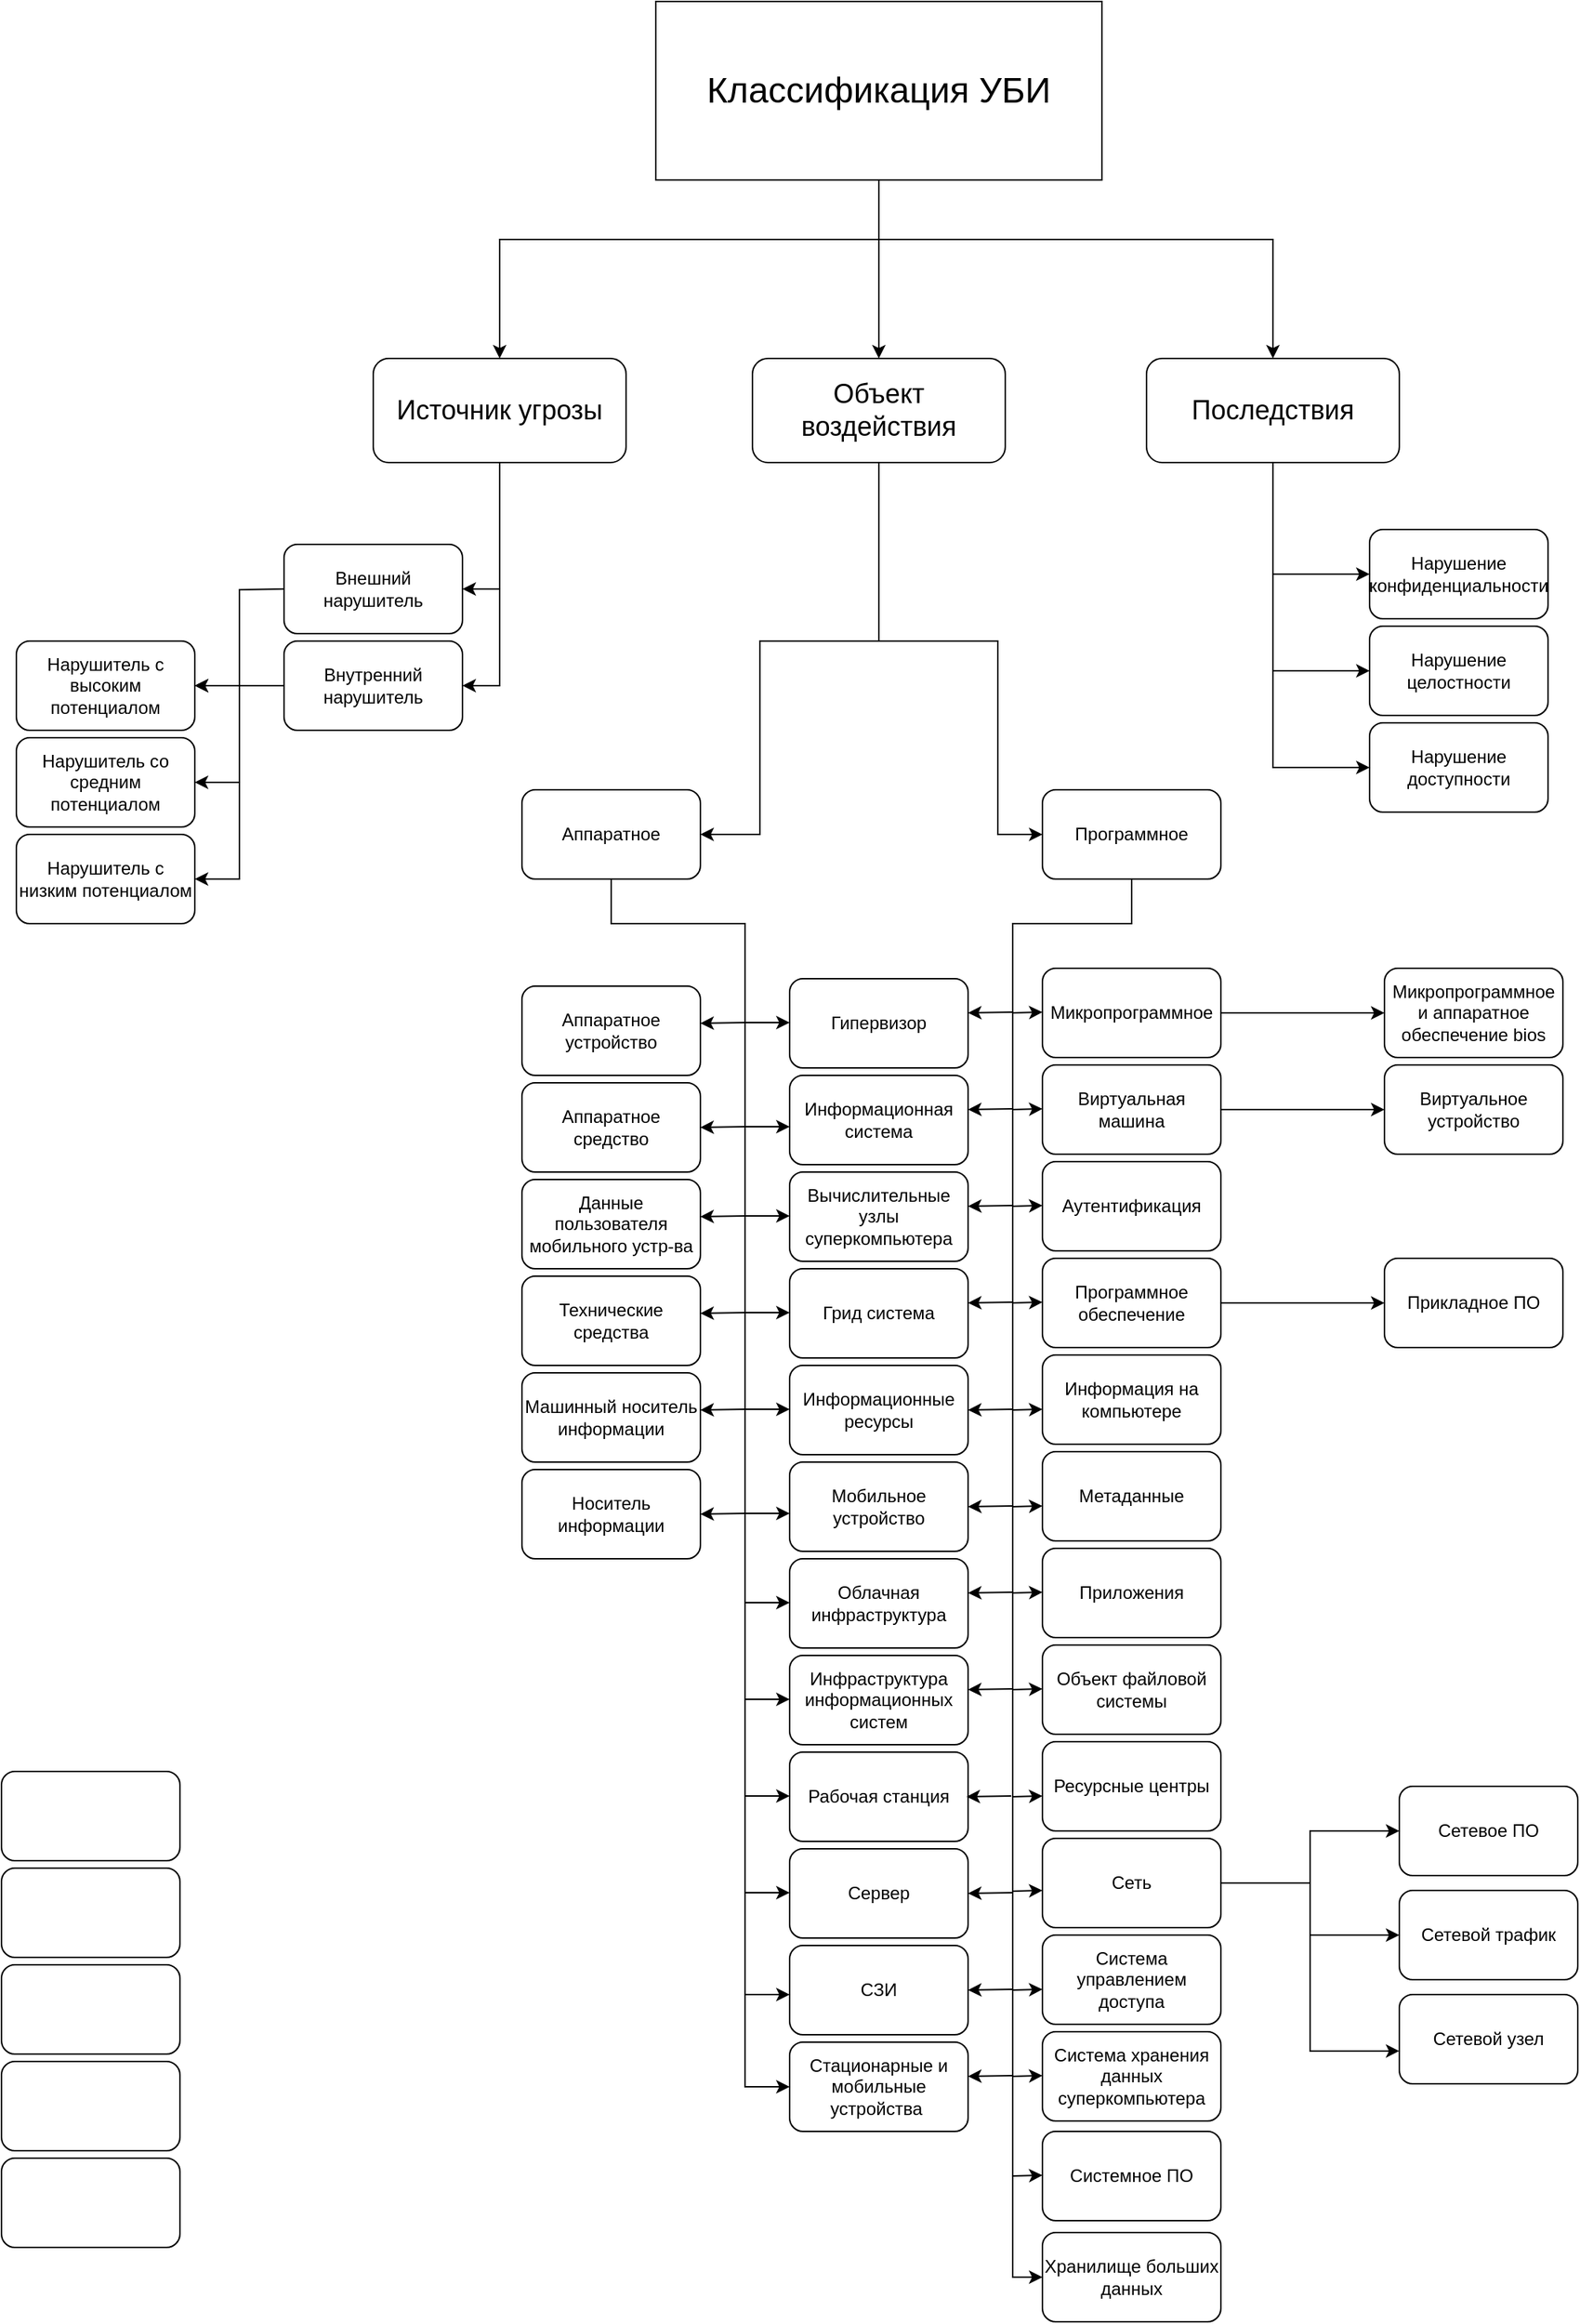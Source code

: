 <mxfile version="21.8.2" type="github">
  <diagram name="Страница — 1" id="jvkb7Z_AVvAjdhoQqOSj">
    <mxGraphModel dx="2693" dy="873" grid="1" gridSize="10" guides="1" tooltips="1" connect="1" arrows="1" fold="1" page="1" pageScale="1" pageWidth="827" pageHeight="1169" math="0" shadow="0">
      <root>
        <mxCell id="0" />
        <mxCell id="1" parent="0" />
        <mxCell id="f-tuK9ODlxQQK8mU3Vla-127" style="edgeStyle=orthogonalEdgeStyle;rounded=0;orthogonalLoop=1;jettySize=auto;html=1;entryX=0.5;entryY=0;entryDx=0;entryDy=0;" edge="1" parent="1" source="zIQ9c6ViwpbR3DGy_JfX-1" target="zIQ9c6ViwpbR3DGy_JfX-2">
          <mxGeometry relative="1" as="geometry">
            <Array as="points">
              <mxPoint x="290" y="290" />
              <mxPoint x="35" y="290" />
            </Array>
          </mxGeometry>
        </mxCell>
        <mxCell id="f-tuK9ODlxQQK8mU3Vla-128" style="edgeStyle=orthogonalEdgeStyle;rounded=0;orthogonalLoop=1;jettySize=auto;html=1;entryX=0.5;entryY=0;entryDx=0;entryDy=0;" edge="1" parent="1" source="zIQ9c6ViwpbR3DGy_JfX-1" target="zIQ9c6ViwpbR3DGy_JfX-3">
          <mxGeometry relative="1" as="geometry" />
        </mxCell>
        <mxCell id="f-tuK9ODlxQQK8mU3Vla-129" style="edgeStyle=orthogonalEdgeStyle;rounded=0;orthogonalLoop=1;jettySize=auto;html=1;entryX=0.5;entryY=0;entryDx=0;entryDy=0;" edge="1" parent="1" source="zIQ9c6ViwpbR3DGy_JfX-1" target="zIQ9c6ViwpbR3DGy_JfX-5">
          <mxGeometry relative="1" as="geometry">
            <Array as="points">
              <mxPoint x="290" y="290" />
              <mxPoint x="555" y="290" />
            </Array>
          </mxGeometry>
        </mxCell>
        <mxCell id="zIQ9c6ViwpbR3DGy_JfX-1" value="&lt;font style=&quot;font-size: 24px;&quot;&gt;Классификация УБИ&lt;/font&gt;" style="rounded=0;whiteSpace=wrap;html=1;" parent="1" vertex="1">
          <mxGeometry x="140" y="130" width="300" height="120" as="geometry" />
        </mxCell>
        <mxCell id="f-tuK9ODlxQQK8mU3Vla-13" style="edgeStyle=orthogonalEdgeStyle;rounded=0;orthogonalLoop=1;jettySize=auto;html=1;exitX=0.5;exitY=1;exitDx=0;exitDy=0;entryX=1;entryY=0.5;entryDx=0;entryDy=0;" edge="1" parent="1" source="zIQ9c6ViwpbR3DGy_JfX-2" target="f-tuK9ODlxQQK8mU3Vla-10">
          <mxGeometry relative="1" as="geometry" />
        </mxCell>
        <mxCell id="f-tuK9ODlxQQK8mU3Vla-14" style="edgeStyle=orthogonalEdgeStyle;rounded=0;orthogonalLoop=1;jettySize=auto;html=1;exitX=0.5;exitY=1;exitDx=0;exitDy=0;entryX=1;entryY=0.5;entryDx=0;entryDy=0;" edge="1" parent="1" source="zIQ9c6ViwpbR3DGy_JfX-2" target="f-tuK9ODlxQQK8mU3Vla-11">
          <mxGeometry relative="1" as="geometry" />
        </mxCell>
        <mxCell id="zIQ9c6ViwpbR3DGy_JfX-2" value="&lt;font style=&quot;font-size: 18px;&quot;&gt;Источник угрозы&lt;/font&gt;" style="rounded=1;whiteSpace=wrap;html=1;" parent="1" vertex="1">
          <mxGeometry x="-50" y="370" width="170" height="70" as="geometry" />
        </mxCell>
        <mxCell id="f-tuK9ODlxQQK8mU3Vla-66" style="edgeStyle=orthogonalEdgeStyle;rounded=0;orthogonalLoop=1;jettySize=auto;html=1;entryX=1;entryY=0.5;entryDx=0;entryDy=0;exitX=0.5;exitY=1;exitDx=0;exitDy=0;" edge="1" parent="1" source="zIQ9c6ViwpbR3DGy_JfX-3" target="f-tuK9ODlxQQK8mU3Vla-12">
          <mxGeometry relative="1" as="geometry">
            <mxPoint x="200" y="1290" as="targetPoint" />
            <Array as="points">
              <mxPoint x="290" y="560" />
              <mxPoint x="210" y="560" />
              <mxPoint x="210" y="690" />
            </Array>
          </mxGeometry>
        </mxCell>
        <mxCell id="f-tuK9ODlxQQK8mU3Vla-68" style="edgeStyle=orthogonalEdgeStyle;rounded=0;orthogonalLoop=1;jettySize=auto;html=1;exitX=0.5;exitY=1;exitDx=0;exitDy=0;entryX=0;entryY=0.5;entryDx=0;entryDy=0;" edge="1" parent="1" source="zIQ9c6ViwpbR3DGy_JfX-3" target="f-tuK9ODlxQQK8mU3Vla-19">
          <mxGeometry relative="1" as="geometry">
            <mxPoint x="390" y="1640" as="targetPoint" />
            <Array as="points">
              <mxPoint x="290" y="560" />
              <mxPoint x="370" y="560" />
              <mxPoint x="370" y="690" />
            </Array>
          </mxGeometry>
        </mxCell>
        <mxCell id="zIQ9c6ViwpbR3DGy_JfX-3" value="&lt;font style=&quot;font-size: 18px;&quot;&gt;Объект воздействия&lt;/font&gt;" style="rounded=1;whiteSpace=wrap;html=1;" parent="1" vertex="1">
          <mxGeometry x="205" y="370" width="170" height="70" as="geometry" />
        </mxCell>
        <mxCell id="f-tuK9ODlxQQK8mU3Vla-5" style="edgeStyle=orthogonalEdgeStyle;rounded=0;orthogonalLoop=1;jettySize=auto;html=1;exitX=0.5;exitY=1;exitDx=0;exitDy=0;entryX=0;entryY=0.5;entryDx=0;entryDy=0;" edge="1" parent="1" source="zIQ9c6ViwpbR3DGy_JfX-5" target="f-tuK9ODlxQQK8mU3Vla-3">
          <mxGeometry relative="1" as="geometry" />
        </mxCell>
        <mxCell id="f-tuK9ODlxQQK8mU3Vla-6" style="edgeStyle=orthogonalEdgeStyle;rounded=0;orthogonalLoop=1;jettySize=auto;html=1;exitX=0.5;exitY=1;exitDx=0;exitDy=0;entryX=0;entryY=0.5;entryDx=0;entryDy=0;" edge="1" parent="1" source="zIQ9c6ViwpbR3DGy_JfX-5" target="f-tuK9ODlxQQK8mU3Vla-4">
          <mxGeometry relative="1" as="geometry" />
        </mxCell>
        <mxCell id="zIQ9c6ViwpbR3DGy_JfX-5" value="&lt;font style=&quot;font-size: 18px;&quot;&gt;Последствия&lt;/font&gt;" style="rounded=1;whiteSpace=wrap;html=1;" parent="1" vertex="1">
          <mxGeometry x="470" y="370" width="170" height="70" as="geometry" />
        </mxCell>
        <mxCell id="zIQ9c6ViwpbR3DGy_JfX-14" value="" style="endArrow=classic;html=1;rounded=0;exitX=0.5;exitY=1;exitDx=0;exitDy=0;entryX=0;entryY=0.5;entryDx=0;entryDy=0;" parent="1" source="zIQ9c6ViwpbR3DGy_JfX-5" target="f-tuK9ODlxQQK8mU3Vla-1" edge="1">
          <mxGeometry width="50" height="50" relative="1" as="geometry">
            <mxPoint x="380" y="505" as="sourcePoint" />
            <mxPoint x="430" y="455" as="targetPoint" />
            <Array as="points">
              <mxPoint x="555" y="515" />
            </Array>
          </mxGeometry>
        </mxCell>
        <mxCell id="f-tuK9ODlxQQK8mU3Vla-1" value="Нарушение конфиденциальности" style="rounded=1;whiteSpace=wrap;html=1;" vertex="1" parent="1">
          <mxGeometry x="620" y="485" width="120" height="60" as="geometry" />
        </mxCell>
        <mxCell id="f-tuK9ODlxQQK8mU3Vla-3" value="Нарушение целостности" style="rounded=1;whiteSpace=wrap;html=1;" vertex="1" parent="1">
          <mxGeometry x="620" y="550" width="120" height="60" as="geometry" />
        </mxCell>
        <mxCell id="f-tuK9ODlxQQK8mU3Vla-4" value="Нарушение доступности" style="rounded=1;whiteSpace=wrap;html=1;" vertex="1" parent="1">
          <mxGeometry x="620" y="615" width="120" height="60" as="geometry" />
        </mxCell>
        <mxCell id="f-tuK9ODlxQQK8mU3Vla-7" value="Нарушитель с высоким потенциалом" style="rounded=1;whiteSpace=wrap;html=1;" vertex="1" parent="1">
          <mxGeometry x="-290" y="560" width="120" height="60" as="geometry" />
        </mxCell>
        <mxCell id="f-tuK9ODlxQQK8mU3Vla-8" value="Нарушитель со средним потенциалом" style="rounded=1;whiteSpace=wrap;html=1;" vertex="1" parent="1">
          <mxGeometry x="-290" y="625" width="120" height="60" as="geometry" />
        </mxCell>
        <mxCell id="f-tuK9ODlxQQK8mU3Vla-9" value="Нарушитель с низким потенциалом" style="rounded=1;whiteSpace=wrap;html=1;" vertex="1" parent="1">
          <mxGeometry x="-290" y="690" width="120" height="60" as="geometry" />
        </mxCell>
        <mxCell id="f-tuK9ODlxQQK8mU3Vla-18" style="edgeStyle=orthogonalEdgeStyle;rounded=0;orthogonalLoop=1;jettySize=auto;html=1;exitX=0;exitY=0.5;exitDx=0;exitDy=0;entryX=1;entryY=0.5;entryDx=0;entryDy=0;" edge="1" parent="1" target="f-tuK9ODlxQQK8mU3Vla-7">
          <mxGeometry relative="1" as="geometry">
            <mxPoint x="-110" y="525" as="sourcePoint" />
          </mxGeometry>
        </mxCell>
        <mxCell id="f-tuK9ODlxQQK8mU3Vla-10" value="Внешний нарушитель" style="rounded=1;whiteSpace=wrap;html=1;" vertex="1" parent="1">
          <mxGeometry x="-110" y="495" width="120" height="60" as="geometry" />
        </mxCell>
        <mxCell id="f-tuK9ODlxQQK8mU3Vla-15" style="edgeStyle=orthogonalEdgeStyle;rounded=0;orthogonalLoop=1;jettySize=auto;html=1;exitX=0;exitY=0.5;exitDx=0;exitDy=0;entryX=1;entryY=0.5;entryDx=0;entryDy=0;" edge="1" parent="1" source="f-tuK9ODlxQQK8mU3Vla-11" target="f-tuK9ODlxQQK8mU3Vla-9">
          <mxGeometry relative="1" as="geometry" />
        </mxCell>
        <mxCell id="f-tuK9ODlxQQK8mU3Vla-16" style="edgeStyle=orthogonalEdgeStyle;rounded=0;orthogonalLoop=1;jettySize=auto;html=1;exitX=0;exitY=0.5;exitDx=0;exitDy=0;entryX=1;entryY=0.5;entryDx=0;entryDy=0;" edge="1" parent="1" source="f-tuK9ODlxQQK8mU3Vla-11" target="f-tuK9ODlxQQK8mU3Vla-8">
          <mxGeometry relative="1" as="geometry" />
        </mxCell>
        <mxCell id="f-tuK9ODlxQQK8mU3Vla-17" style="edgeStyle=orthogonalEdgeStyle;rounded=0;orthogonalLoop=1;jettySize=auto;html=1;exitX=0;exitY=0.5;exitDx=0;exitDy=0;entryX=1;entryY=0.5;entryDx=0;entryDy=0;" edge="1" parent="1" source="f-tuK9ODlxQQK8mU3Vla-11" target="f-tuK9ODlxQQK8mU3Vla-7">
          <mxGeometry relative="1" as="geometry" />
        </mxCell>
        <mxCell id="f-tuK9ODlxQQK8mU3Vla-11" value="Внутренний нарушитель" style="rounded=1;whiteSpace=wrap;html=1;" vertex="1" parent="1">
          <mxGeometry x="-110" y="560" width="120" height="60" as="geometry" />
        </mxCell>
        <mxCell id="f-tuK9ODlxQQK8mU3Vla-69" style="edgeStyle=orthogonalEdgeStyle;rounded=0;orthogonalLoop=1;jettySize=auto;html=1;entryX=0;entryY=0.5;entryDx=0;entryDy=0;exitX=0.5;exitY=1;exitDx=0;exitDy=0;" edge="1" parent="1" source="f-tuK9ODlxQQK8mU3Vla-12" target="f-tuK9ODlxQQK8mU3Vla-53">
          <mxGeometry relative="1" as="geometry">
            <mxPoint x="130" y="726" as="sourcePoint" />
            <mxPoint x="190" y="1568" as="targetPoint" />
            <Array as="points">
              <mxPoint x="110" y="750" />
              <mxPoint x="200" y="750" />
              <mxPoint x="200" y="1532" />
            </Array>
          </mxGeometry>
        </mxCell>
        <mxCell id="f-tuK9ODlxQQK8mU3Vla-12" value="Аппаратное" style="rounded=1;whiteSpace=wrap;html=1;" vertex="1" parent="1">
          <mxGeometry x="50" y="660" width="120" height="60" as="geometry" />
        </mxCell>
        <mxCell id="f-tuK9ODlxQQK8mU3Vla-70" style="edgeStyle=orthogonalEdgeStyle;rounded=0;orthogonalLoop=1;jettySize=auto;html=1;entryX=0;entryY=0.5;entryDx=0;entryDy=0;" edge="1" parent="1" source="f-tuK9ODlxQQK8mU3Vla-19" target="f-tuK9ODlxQQK8mU3Vla-51">
          <mxGeometry relative="1" as="geometry">
            <Array as="points">
              <mxPoint x="460" y="750" />
              <mxPoint x="380" y="750" />
              <mxPoint x="380" y="1660" />
            </Array>
          </mxGeometry>
        </mxCell>
        <mxCell id="f-tuK9ODlxQQK8mU3Vla-19" value="Программное" style="rounded=1;whiteSpace=wrap;html=1;" vertex="1" parent="1">
          <mxGeometry x="400" y="660" width="120" height="60" as="geometry" />
        </mxCell>
        <mxCell id="f-tuK9ODlxQQK8mU3Vla-121" style="edgeStyle=orthogonalEdgeStyle;rounded=0;orthogonalLoop=1;jettySize=auto;html=1;entryX=0;entryY=0.5;entryDx=0;entryDy=0;" edge="1" parent="1" source="f-tuK9ODlxQQK8mU3Vla-20" target="f-tuK9ODlxQQK8mU3Vla-45">
          <mxGeometry relative="1" as="geometry" />
        </mxCell>
        <mxCell id="f-tuK9ODlxQQK8mU3Vla-20" value="Микропрограммное" style="rounded=1;whiteSpace=wrap;html=1;" vertex="1" parent="1">
          <mxGeometry x="400" y="780" width="120" height="60" as="geometry" />
        </mxCell>
        <mxCell id="f-tuK9ODlxQQK8mU3Vla-21" value="Аппаратное устройство" style="rounded=1;whiteSpace=wrap;html=1;" vertex="1" parent="1">
          <mxGeometry x="50" y="792" width="120" height="60" as="geometry" />
        </mxCell>
        <mxCell id="f-tuK9ODlxQQK8mU3Vla-22" value="Аппаратное средство" style="rounded=1;whiteSpace=wrap;html=1;" vertex="1" parent="1">
          <mxGeometry x="50" y="857" width="120" height="60" as="geometry" />
        </mxCell>
        <mxCell id="f-tuK9ODlxQQK8mU3Vla-23" value="Данные пользователя мобильного устр-ва" style="rounded=1;whiteSpace=wrap;html=1;" vertex="1" parent="1">
          <mxGeometry x="50" y="922" width="120" height="60" as="geometry" />
        </mxCell>
        <mxCell id="f-tuK9ODlxQQK8mU3Vla-24" value="Технические средства" style="rounded=1;whiteSpace=wrap;html=1;" vertex="1" parent="1">
          <mxGeometry x="50" y="987" width="120" height="60" as="geometry" />
        </mxCell>
        <mxCell id="f-tuK9ODlxQQK8mU3Vla-25" value="Машинный носитель информации" style="rounded=1;whiteSpace=wrap;html=1;" vertex="1" parent="1">
          <mxGeometry x="50" y="1052" width="120" height="60" as="geometry" />
        </mxCell>
        <mxCell id="f-tuK9ODlxQQK8mU3Vla-26" value="Носитель информации" style="rounded=1;whiteSpace=wrap;html=1;" vertex="1" parent="1">
          <mxGeometry x="50" y="1117" width="120" height="60" as="geometry" />
        </mxCell>
        <mxCell id="f-tuK9ODlxQQK8mU3Vla-27" value="" style="rounded=1;whiteSpace=wrap;html=1;" vertex="1" parent="1">
          <mxGeometry x="-300" y="1320" width="120" height="60" as="geometry" />
        </mxCell>
        <mxCell id="f-tuK9ODlxQQK8mU3Vla-28" value="" style="rounded=1;whiteSpace=wrap;html=1;" vertex="1" parent="1">
          <mxGeometry x="-300" y="1385" width="120" height="60" as="geometry" />
        </mxCell>
        <mxCell id="f-tuK9ODlxQQK8mU3Vla-122" style="edgeStyle=orthogonalEdgeStyle;rounded=0;orthogonalLoop=1;jettySize=auto;html=1;entryX=0;entryY=0.5;entryDx=0;entryDy=0;" edge="1" parent="1" source="f-tuK9ODlxQQK8mU3Vla-29" target="f-tuK9ODlxQQK8mU3Vla-37">
          <mxGeometry relative="1" as="geometry" />
        </mxCell>
        <mxCell id="f-tuK9ODlxQQK8mU3Vla-29" value="Виртуальная машина" style="rounded=1;whiteSpace=wrap;html=1;" vertex="1" parent="1">
          <mxGeometry x="400" y="845" width="120" height="60" as="geometry" />
        </mxCell>
        <mxCell id="f-tuK9ODlxQQK8mU3Vla-30" value="Аутентификация" style="rounded=1;whiteSpace=wrap;html=1;" vertex="1" parent="1">
          <mxGeometry x="400" y="910" width="120" height="60" as="geometry" />
        </mxCell>
        <mxCell id="f-tuK9ODlxQQK8mU3Vla-123" style="edgeStyle=orthogonalEdgeStyle;rounded=0;orthogonalLoop=1;jettySize=auto;html=1;entryX=0;entryY=0.5;entryDx=0;entryDy=0;" edge="1" parent="1" source="f-tuK9ODlxQQK8mU3Vla-31" target="f-tuK9ODlxQQK8mU3Vla-61">
          <mxGeometry relative="1" as="geometry" />
        </mxCell>
        <mxCell id="f-tuK9ODlxQQK8mU3Vla-31" value="Программное обеспечение" style="rounded=1;whiteSpace=wrap;html=1;" vertex="1" parent="1">
          <mxGeometry x="400" y="975" width="120" height="60" as="geometry" />
        </mxCell>
        <mxCell id="f-tuK9ODlxQQK8mU3Vla-32" value="Информация на компьютере" style="rounded=1;whiteSpace=wrap;html=1;" vertex="1" parent="1">
          <mxGeometry x="400" y="1040" width="120" height="60" as="geometry" />
        </mxCell>
        <mxCell id="f-tuK9ODlxQQK8mU3Vla-33" value="Метаданные" style="rounded=1;whiteSpace=wrap;html=1;" vertex="1" parent="1">
          <mxGeometry x="400" y="1105" width="120" height="60" as="geometry" />
        </mxCell>
        <mxCell id="f-tuK9ODlxQQK8mU3Vla-34" value="Приложения" style="rounded=1;whiteSpace=wrap;html=1;" vertex="1" parent="1">
          <mxGeometry x="400" y="1170" width="120" height="60" as="geometry" />
        </mxCell>
        <mxCell id="f-tuK9ODlxQQK8mU3Vla-35" value="Объект файловой системы" style="rounded=1;whiteSpace=wrap;html=1;" vertex="1" parent="1">
          <mxGeometry x="400" y="1235" width="120" height="60" as="geometry" />
        </mxCell>
        <mxCell id="f-tuK9ODlxQQK8mU3Vla-36" value="Гипервизор" style="rounded=1;whiteSpace=wrap;html=1;" vertex="1" parent="1">
          <mxGeometry x="230" y="787" width="120" height="60" as="geometry" />
        </mxCell>
        <mxCell id="f-tuK9ODlxQQK8mU3Vla-37" value="Виртуальное устройство" style="rounded=1;whiteSpace=wrap;html=1;" vertex="1" parent="1">
          <mxGeometry x="630" y="845" width="120" height="60" as="geometry" />
        </mxCell>
        <mxCell id="f-tuK9ODlxQQK8mU3Vla-38" value="Информационная система" style="rounded=1;whiteSpace=wrap;html=1;" vertex="1" parent="1">
          <mxGeometry x="230" y="852" width="120" height="60" as="geometry" />
        </mxCell>
        <mxCell id="f-tuK9ODlxQQK8mU3Vla-39" value="Вычислительные узлы суперкомпьютера" style="rounded=1;whiteSpace=wrap;html=1;" vertex="1" parent="1">
          <mxGeometry x="230" y="917" width="120" height="60" as="geometry" />
        </mxCell>
        <mxCell id="f-tuK9ODlxQQK8mU3Vla-40" value="Грид система" style="rounded=1;whiteSpace=wrap;html=1;" vertex="1" parent="1">
          <mxGeometry x="230" y="982" width="120" height="60" as="geometry" />
        </mxCell>
        <mxCell id="f-tuK9ODlxQQK8mU3Vla-41" value="Информационные ресурсы" style="rounded=1;whiteSpace=wrap;html=1;" vertex="1" parent="1">
          <mxGeometry x="230" y="1047" width="120" height="60" as="geometry" />
        </mxCell>
        <mxCell id="f-tuK9ODlxQQK8mU3Vla-42" value="Мобильное устройство" style="rounded=1;whiteSpace=wrap;html=1;" vertex="1" parent="1">
          <mxGeometry x="230" y="1112" width="120" height="60" as="geometry" />
        </mxCell>
        <mxCell id="f-tuK9ODlxQQK8mU3Vla-43" value="Облачная инфраструктура" style="rounded=1;whiteSpace=wrap;html=1;" vertex="1" parent="1">
          <mxGeometry x="230" y="1177" width="120" height="60" as="geometry" />
        </mxCell>
        <mxCell id="f-tuK9ODlxQQK8mU3Vla-44" value="Инфраструктура информационных систем" style="rounded=1;whiteSpace=wrap;html=1;" vertex="1" parent="1">
          <mxGeometry x="230" y="1242" width="120" height="60" as="geometry" />
        </mxCell>
        <mxCell id="f-tuK9ODlxQQK8mU3Vla-45" value="Микропрограммное и аппаратное обеспечение bios" style="rounded=1;whiteSpace=wrap;html=1;" vertex="1" parent="1">
          <mxGeometry x="630" y="780" width="120" height="60" as="geometry" />
        </mxCell>
        <mxCell id="f-tuK9ODlxQQK8mU3Vla-46" value="Рабочая станция" style="rounded=1;whiteSpace=wrap;html=1;" vertex="1" parent="1">
          <mxGeometry x="230" y="1307" width="120" height="60" as="geometry" />
        </mxCell>
        <mxCell id="f-tuK9ODlxQQK8mU3Vla-47" value="Сервер" style="rounded=1;whiteSpace=wrap;html=1;" vertex="1" parent="1">
          <mxGeometry x="230" y="1372" width="120" height="60" as="geometry" />
        </mxCell>
        <mxCell id="f-tuK9ODlxQQK8mU3Vla-48" value="" style="rounded=1;whiteSpace=wrap;html=1;" vertex="1" parent="1">
          <mxGeometry x="-300" y="1450" width="120" height="60" as="geometry" />
        </mxCell>
        <mxCell id="f-tuK9ODlxQQK8mU3Vla-49" value="" style="rounded=1;whiteSpace=wrap;html=1;" vertex="1" parent="1">
          <mxGeometry x="-300" y="1515" width="120" height="60" as="geometry" />
        </mxCell>
        <mxCell id="f-tuK9ODlxQQK8mU3Vla-50" value="" style="rounded=1;whiteSpace=wrap;html=1;" vertex="1" parent="1">
          <mxGeometry x="-300" y="1580" width="120" height="60" as="geometry" />
        </mxCell>
        <mxCell id="f-tuK9ODlxQQK8mU3Vla-51" value="Хранилище больших данных" style="rounded=1;whiteSpace=wrap;html=1;" vertex="1" parent="1">
          <mxGeometry x="400" y="1630" width="120" height="60" as="geometry" />
        </mxCell>
        <mxCell id="f-tuK9ODlxQQK8mU3Vla-52" value="СЗИ" style="rounded=1;whiteSpace=wrap;html=1;" vertex="1" parent="1">
          <mxGeometry x="230" y="1437" width="120" height="60" as="geometry" />
        </mxCell>
        <mxCell id="f-tuK9ODlxQQK8mU3Vla-53" value="Стационарные и мобильные устройства&amp;nbsp;" style="rounded=1;whiteSpace=wrap;html=1;" vertex="1" parent="1">
          <mxGeometry x="230" y="1502" width="120" height="60" as="geometry" />
        </mxCell>
        <mxCell id="f-tuK9ODlxQQK8mU3Vla-56" value="Ресурсные центры" style="rounded=1;whiteSpace=wrap;html=1;" vertex="1" parent="1">
          <mxGeometry x="400" y="1300" width="120" height="60" as="geometry" />
        </mxCell>
        <mxCell id="f-tuK9ODlxQQK8mU3Vla-124" style="edgeStyle=orthogonalEdgeStyle;rounded=0;orthogonalLoop=1;jettySize=auto;html=1;entryX=0;entryY=0.5;entryDx=0;entryDy=0;" edge="1" parent="1" source="f-tuK9ODlxQQK8mU3Vla-57" target="f-tuK9ODlxQQK8mU3Vla-62">
          <mxGeometry relative="1" as="geometry" />
        </mxCell>
        <mxCell id="f-tuK9ODlxQQK8mU3Vla-125" style="edgeStyle=orthogonalEdgeStyle;rounded=0;orthogonalLoop=1;jettySize=auto;html=1;entryX=0;entryY=0.5;entryDx=0;entryDy=0;" edge="1" parent="1" source="f-tuK9ODlxQQK8mU3Vla-57" target="f-tuK9ODlxQQK8mU3Vla-63">
          <mxGeometry relative="1" as="geometry" />
        </mxCell>
        <mxCell id="f-tuK9ODlxQQK8mU3Vla-57" value="Сеть" style="rounded=1;whiteSpace=wrap;html=1;" vertex="1" parent="1">
          <mxGeometry x="400" y="1365" width="120" height="60" as="geometry" />
        </mxCell>
        <mxCell id="f-tuK9ODlxQQK8mU3Vla-58" value="Система управлением доступа" style="rounded=1;whiteSpace=wrap;html=1;" vertex="1" parent="1">
          <mxGeometry x="400" y="1430" width="120" height="60" as="geometry" />
        </mxCell>
        <mxCell id="f-tuK9ODlxQQK8mU3Vla-59" value="Система хранения данных суперкомпьютера" style="rounded=1;whiteSpace=wrap;html=1;" vertex="1" parent="1">
          <mxGeometry x="400" y="1495" width="120" height="60" as="geometry" />
        </mxCell>
        <mxCell id="f-tuK9ODlxQQK8mU3Vla-60" value="Системное ПО" style="rounded=1;whiteSpace=wrap;html=1;" vertex="1" parent="1">
          <mxGeometry x="400" y="1562" width="120" height="60" as="geometry" />
        </mxCell>
        <mxCell id="f-tuK9ODlxQQK8mU3Vla-61" value="Прикладное ПО" style="rounded=1;whiteSpace=wrap;html=1;" vertex="1" parent="1">
          <mxGeometry x="630" y="975" width="120" height="60" as="geometry" />
        </mxCell>
        <mxCell id="f-tuK9ODlxQQK8mU3Vla-62" value="Сетевое ПО" style="rounded=1;whiteSpace=wrap;html=1;" vertex="1" parent="1">
          <mxGeometry x="640" y="1330" width="120" height="60" as="geometry" />
        </mxCell>
        <mxCell id="f-tuK9ODlxQQK8mU3Vla-63" value="Сетевой трафик" style="rounded=1;whiteSpace=wrap;html=1;" vertex="1" parent="1">
          <mxGeometry x="640" y="1400" width="120" height="60" as="geometry" />
        </mxCell>
        <mxCell id="f-tuK9ODlxQQK8mU3Vla-64" value="Сетевой узел" style="rounded=1;whiteSpace=wrap;html=1;" vertex="1" parent="1">
          <mxGeometry x="640" y="1470" width="120" height="60" as="geometry" />
        </mxCell>
        <mxCell id="f-tuK9ODlxQQK8mU3Vla-71" value="" style="endArrow=classic;html=1;rounded=0;" edge="1" parent="1">
          <mxGeometry width="50" height="50" relative="1" as="geometry">
            <mxPoint x="200" y="1401.5" as="sourcePoint" />
            <mxPoint x="230" y="1401.5" as="targetPoint" />
          </mxGeometry>
        </mxCell>
        <mxCell id="f-tuK9ODlxQQK8mU3Vla-74" value="" style="endArrow=classic;html=1;rounded=0;" edge="1" parent="1">
          <mxGeometry width="50" height="50" relative="1" as="geometry">
            <mxPoint x="200" y="1470" as="sourcePoint" />
            <mxPoint x="230" y="1470" as="targetPoint" />
          </mxGeometry>
        </mxCell>
        <mxCell id="f-tuK9ODlxQQK8mU3Vla-75" value="" style="endArrow=classic;html=1;rounded=0;" edge="1" parent="1">
          <mxGeometry width="50" height="50" relative="1" as="geometry">
            <mxPoint x="200" y="1336.5" as="sourcePoint" />
            <mxPoint x="230" y="1336.5" as="targetPoint" />
          </mxGeometry>
        </mxCell>
        <mxCell id="f-tuK9ODlxQQK8mU3Vla-76" value="" style="endArrow=classic;html=1;rounded=0;" edge="1" parent="1">
          <mxGeometry width="50" height="50" relative="1" as="geometry">
            <mxPoint x="200" y="1271.5" as="sourcePoint" />
            <mxPoint x="230" y="1271.5" as="targetPoint" />
          </mxGeometry>
        </mxCell>
        <mxCell id="f-tuK9ODlxQQK8mU3Vla-77" value="" style="endArrow=classic;html=1;rounded=0;" edge="1" parent="1">
          <mxGeometry width="50" height="50" relative="1" as="geometry">
            <mxPoint x="200" y="1206.5" as="sourcePoint" />
            <mxPoint x="230" y="1206.5" as="targetPoint" />
          </mxGeometry>
        </mxCell>
        <mxCell id="f-tuK9ODlxQQK8mU3Vla-78" value="" style="endArrow=classic;html=1;rounded=0;" edge="1" parent="1">
          <mxGeometry width="50" height="50" relative="1" as="geometry">
            <mxPoint x="200" y="1146.5" as="sourcePoint" />
            <mxPoint x="230" y="1146.5" as="targetPoint" />
          </mxGeometry>
        </mxCell>
        <mxCell id="f-tuK9ODlxQQK8mU3Vla-79" value="" style="endArrow=classic;html=1;rounded=0;" edge="1" parent="1">
          <mxGeometry width="50" height="50" relative="1" as="geometry">
            <mxPoint x="200" y="1076.5" as="sourcePoint" />
            <mxPoint x="230" y="1076.5" as="targetPoint" />
          </mxGeometry>
        </mxCell>
        <mxCell id="f-tuK9ODlxQQK8mU3Vla-80" value="" style="endArrow=classic;html=1;rounded=0;" edge="1" parent="1">
          <mxGeometry width="50" height="50" relative="1" as="geometry">
            <mxPoint x="200" y="1011.5" as="sourcePoint" />
            <mxPoint x="230" y="1011.5" as="targetPoint" />
          </mxGeometry>
        </mxCell>
        <mxCell id="f-tuK9ODlxQQK8mU3Vla-81" value="" style="endArrow=classic;html=1;rounded=0;" edge="1" parent="1">
          <mxGeometry width="50" height="50" relative="1" as="geometry">
            <mxPoint x="200" y="946.5" as="sourcePoint" />
            <mxPoint x="230" y="946.5" as="targetPoint" />
          </mxGeometry>
        </mxCell>
        <mxCell id="f-tuK9ODlxQQK8mU3Vla-82" value="" style="endArrow=classic;html=1;rounded=0;" edge="1" parent="1">
          <mxGeometry width="50" height="50" relative="1" as="geometry">
            <mxPoint x="200" y="886.5" as="sourcePoint" />
            <mxPoint x="230" y="886.5" as="targetPoint" />
          </mxGeometry>
        </mxCell>
        <mxCell id="f-tuK9ODlxQQK8mU3Vla-83" value="" style="endArrow=classic;html=1;rounded=0;" edge="1" parent="1">
          <mxGeometry width="50" height="50" relative="1" as="geometry">
            <mxPoint x="200" y="816.5" as="sourcePoint" />
            <mxPoint x="230" y="816.5" as="targetPoint" />
          </mxGeometry>
        </mxCell>
        <mxCell id="f-tuK9ODlxQQK8mU3Vla-84" value="" style="endArrow=classic;html=1;rounded=0;" edge="1" parent="1">
          <mxGeometry width="50" height="50" relative="1" as="geometry">
            <mxPoint x="380" y="1592" as="sourcePoint" />
            <mxPoint x="400" y="1591.5" as="targetPoint" />
          </mxGeometry>
        </mxCell>
        <mxCell id="f-tuK9ODlxQQK8mU3Vla-85" value="" style="endArrow=classic;html=1;rounded=0;" edge="1" parent="1">
          <mxGeometry width="50" height="50" relative="1" as="geometry">
            <mxPoint x="380" y="1525" as="sourcePoint" />
            <mxPoint x="400" y="1524.5" as="targetPoint" />
          </mxGeometry>
        </mxCell>
        <mxCell id="f-tuK9ODlxQQK8mU3Vla-86" value="" style="endArrow=classic;html=1;rounded=0;" edge="1" parent="1">
          <mxGeometry width="50" height="50" relative="1" as="geometry">
            <mxPoint x="380" y="1467" as="sourcePoint" />
            <mxPoint x="400" y="1466.5" as="targetPoint" />
          </mxGeometry>
        </mxCell>
        <mxCell id="f-tuK9ODlxQQK8mU3Vla-87" value="" style="endArrow=classic;html=1;rounded=0;" edge="1" parent="1">
          <mxGeometry width="50" height="50" relative="1" as="geometry">
            <mxPoint x="380" y="1400.5" as="sourcePoint" />
            <mxPoint x="400" y="1400" as="targetPoint" />
          </mxGeometry>
        </mxCell>
        <mxCell id="f-tuK9ODlxQQK8mU3Vla-88" value="" style="endArrow=classic;html=1;rounded=0;" edge="1" parent="1">
          <mxGeometry width="50" height="50" relative="1" as="geometry">
            <mxPoint x="380" y="1337" as="sourcePoint" />
            <mxPoint x="400" y="1336.5" as="targetPoint" />
          </mxGeometry>
        </mxCell>
        <mxCell id="f-tuK9ODlxQQK8mU3Vla-89" value="" style="endArrow=classic;html=1;rounded=0;" edge="1" parent="1">
          <mxGeometry width="50" height="50" relative="1" as="geometry">
            <mxPoint x="380" y="1265" as="sourcePoint" />
            <mxPoint x="400" y="1264.5" as="targetPoint" />
          </mxGeometry>
        </mxCell>
        <mxCell id="f-tuK9ODlxQQK8mU3Vla-90" value="" style="endArrow=classic;html=1;rounded=0;" edge="1" parent="1">
          <mxGeometry width="50" height="50" relative="1" as="geometry">
            <mxPoint x="380" y="1142" as="sourcePoint" />
            <mxPoint x="400" y="1141.5" as="targetPoint" />
          </mxGeometry>
        </mxCell>
        <mxCell id="f-tuK9ODlxQQK8mU3Vla-91" value="" style="endArrow=classic;html=1;rounded=0;" edge="1" parent="1">
          <mxGeometry width="50" height="50" relative="1" as="geometry">
            <mxPoint x="380" y="1200" as="sourcePoint" />
            <mxPoint x="400" y="1199.5" as="targetPoint" />
          </mxGeometry>
        </mxCell>
        <mxCell id="f-tuK9ODlxQQK8mU3Vla-92" value="" style="endArrow=classic;html=1;rounded=0;" edge="1" parent="1">
          <mxGeometry width="50" height="50" relative="1" as="geometry">
            <mxPoint x="380" y="1077" as="sourcePoint" />
            <mxPoint x="400" y="1076.5" as="targetPoint" />
          </mxGeometry>
        </mxCell>
        <mxCell id="f-tuK9ODlxQQK8mU3Vla-93" value="" style="endArrow=classic;html=1;rounded=0;" edge="1" parent="1">
          <mxGeometry width="50" height="50" relative="1" as="geometry">
            <mxPoint x="380" y="1005" as="sourcePoint" />
            <mxPoint x="400" y="1004.5" as="targetPoint" />
          </mxGeometry>
        </mxCell>
        <mxCell id="f-tuK9ODlxQQK8mU3Vla-94" value="" style="endArrow=classic;html=1;rounded=0;" edge="1" parent="1">
          <mxGeometry width="50" height="50" relative="1" as="geometry">
            <mxPoint x="380" y="940" as="sourcePoint" />
            <mxPoint x="400" y="939.5" as="targetPoint" />
          </mxGeometry>
        </mxCell>
        <mxCell id="f-tuK9ODlxQQK8mU3Vla-95" value="" style="endArrow=classic;html=1;rounded=0;" edge="1" parent="1">
          <mxGeometry width="50" height="50" relative="1" as="geometry">
            <mxPoint x="380" y="875" as="sourcePoint" />
            <mxPoint x="400" y="874.5" as="targetPoint" />
          </mxGeometry>
        </mxCell>
        <mxCell id="f-tuK9ODlxQQK8mU3Vla-96" value="" style="endArrow=classic;html=1;rounded=0;" edge="1" parent="1">
          <mxGeometry width="50" height="50" relative="1" as="geometry">
            <mxPoint x="380" y="810" as="sourcePoint" />
            <mxPoint x="400" y="809.5" as="targetPoint" />
          </mxGeometry>
        </mxCell>
        <mxCell id="f-tuK9ODlxQQK8mU3Vla-100" value="" style="endArrow=classic;html=1;rounded=0;" edge="1" parent="1">
          <mxGeometry width="50" height="50" relative="1" as="geometry">
            <mxPoint x="200" y="1146.5" as="sourcePoint" />
            <mxPoint x="170" y="1147" as="targetPoint" />
          </mxGeometry>
        </mxCell>
        <mxCell id="f-tuK9ODlxQQK8mU3Vla-101" value="" style="endArrow=classic;html=1;rounded=0;" edge="1" parent="1">
          <mxGeometry width="50" height="50" relative="1" as="geometry">
            <mxPoint x="200" y="1076.5" as="sourcePoint" />
            <mxPoint x="170" y="1077" as="targetPoint" />
          </mxGeometry>
        </mxCell>
        <mxCell id="f-tuK9ODlxQQK8mU3Vla-102" value="" style="endArrow=classic;html=1;rounded=0;" edge="1" parent="1">
          <mxGeometry width="50" height="50" relative="1" as="geometry">
            <mxPoint x="200" y="1011.5" as="sourcePoint" />
            <mxPoint x="170" y="1012" as="targetPoint" />
          </mxGeometry>
        </mxCell>
        <mxCell id="f-tuK9ODlxQQK8mU3Vla-103" value="" style="endArrow=classic;html=1;rounded=0;" edge="1" parent="1">
          <mxGeometry width="50" height="50" relative="1" as="geometry">
            <mxPoint x="200" y="946.5" as="sourcePoint" />
            <mxPoint x="170" y="947" as="targetPoint" />
          </mxGeometry>
        </mxCell>
        <mxCell id="f-tuK9ODlxQQK8mU3Vla-104" value="" style="endArrow=classic;html=1;rounded=0;" edge="1" parent="1">
          <mxGeometry width="50" height="50" relative="1" as="geometry">
            <mxPoint x="200" y="886.5" as="sourcePoint" />
            <mxPoint x="170" y="887" as="targetPoint" />
          </mxGeometry>
        </mxCell>
        <mxCell id="f-tuK9ODlxQQK8mU3Vla-105" value="" style="endArrow=classic;html=1;rounded=0;" edge="1" parent="1">
          <mxGeometry width="50" height="50" relative="1" as="geometry">
            <mxPoint x="200" y="816.5" as="sourcePoint" />
            <mxPoint x="170" y="817" as="targetPoint" />
          </mxGeometry>
        </mxCell>
        <mxCell id="f-tuK9ODlxQQK8mU3Vla-106" value="" style="endArrow=classic;html=1;rounded=0;" edge="1" parent="1">
          <mxGeometry width="50" height="50" relative="1" as="geometry">
            <mxPoint x="380" y="809.5" as="sourcePoint" />
            <mxPoint x="350" y="810" as="targetPoint" />
          </mxGeometry>
        </mxCell>
        <mxCell id="f-tuK9ODlxQQK8mU3Vla-107" value="" style="endArrow=classic;html=1;rounded=0;" edge="1" parent="1">
          <mxGeometry width="50" height="50" relative="1" as="geometry">
            <mxPoint x="380" y="874.5" as="sourcePoint" />
            <mxPoint x="350" y="875" as="targetPoint" />
          </mxGeometry>
        </mxCell>
        <mxCell id="f-tuK9ODlxQQK8mU3Vla-108" value="" style="endArrow=classic;html=1;rounded=0;" edge="1" parent="1">
          <mxGeometry width="50" height="50" relative="1" as="geometry">
            <mxPoint x="380" y="939.5" as="sourcePoint" />
            <mxPoint x="350" y="940" as="targetPoint" />
          </mxGeometry>
        </mxCell>
        <mxCell id="f-tuK9ODlxQQK8mU3Vla-109" value="" style="endArrow=classic;html=1;rounded=0;" edge="1" parent="1">
          <mxGeometry width="50" height="50" relative="1" as="geometry">
            <mxPoint x="380" y="1004.5" as="sourcePoint" />
            <mxPoint x="350" y="1005" as="targetPoint" />
          </mxGeometry>
        </mxCell>
        <mxCell id="f-tuK9ODlxQQK8mU3Vla-110" value="" style="endArrow=classic;html=1;rounded=0;" edge="1" parent="1">
          <mxGeometry width="50" height="50" relative="1" as="geometry">
            <mxPoint x="380" y="1076.5" as="sourcePoint" />
            <mxPoint x="350" y="1077" as="targetPoint" />
          </mxGeometry>
        </mxCell>
        <mxCell id="f-tuK9ODlxQQK8mU3Vla-111" value="" style="endArrow=classic;html=1;rounded=0;" edge="1" parent="1">
          <mxGeometry width="50" height="50" relative="1" as="geometry">
            <mxPoint x="380" y="1141.5" as="sourcePoint" />
            <mxPoint x="350" y="1142" as="targetPoint" />
          </mxGeometry>
        </mxCell>
        <mxCell id="f-tuK9ODlxQQK8mU3Vla-112" value="" style="endArrow=classic;html=1;rounded=0;" edge="1" parent="1">
          <mxGeometry width="50" height="50" relative="1" as="geometry">
            <mxPoint x="380" y="1199.5" as="sourcePoint" />
            <mxPoint x="350" y="1200" as="targetPoint" />
          </mxGeometry>
        </mxCell>
        <mxCell id="f-tuK9ODlxQQK8mU3Vla-113" value="" style="endArrow=classic;html=1;rounded=0;" edge="1" parent="1">
          <mxGeometry width="50" height="50" relative="1" as="geometry">
            <mxPoint x="380" y="1264.5" as="sourcePoint" />
            <mxPoint x="350" y="1265" as="targetPoint" />
          </mxGeometry>
        </mxCell>
        <mxCell id="f-tuK9ODlxQQK8mU3Vla-114" value="" style="endArrow=classic;html=1;rounded=0;" edge="1" parent="1">
          <mxGeometry width="50" height="50" relative="1" as="geometry">
            <mxPoint x="379" y="1336.5" as="sourcePoint" />
            <mxPoint x="349" y="1337" as="targetPoint" />
          </mxGeometry>
        </mxCell>
        <mxCell id="f-tuK9ODlxQQK8mU3Vla-115" value="" style="endArrow=classic;html=1;rounded=0;" edge="1" parent="1">
          <mxGeometry width="50" height="50" relative="1" as="geometry">
            <mxPoint x="380" y="1401.5" as="sourcePoint" />
            <mxPoint x="350" y="1402" as="targetPoint" />
          </mxGeometry>
        </mxCell>
        <mxCell id="f-tuK9ODlxQQK8mU3Vla-116" value="" style="endArrow=classic;html=1;rounded=0;" edge="1" parent="1">
          <mxGeometry width="50" height="50" relative="1" as="geometry">
            <mxPoint x="380" y="1466.5" as="sourcePoint" />
            <mxPoint x="350" y="1467" as="targetPoint" />
          </mxGeometry>
        </mxCell>
        <mxCell id="f-tuK9ODlxQQK8mU3Vla-117" value="" style="endArrow=classic;html=1;rounded=0;" edge="1" parent="1">
          <mxGeometry width="50" height="50" relative="1" as="geometry">
            <mxPoint x="380" y="1524.5" as="sourcePoint" />
            <mxPoint x="350" y="1525" as="targetPoint" />
          </mxGeometry>
        </mxCell>
        <mxCell id="f-tuK9ODlxQQK8mU3Vla-126" style="edgeStyle=orthogonalEdgeStyle;rounded=0;orthogonalLoop=1;jettySize=auto;html=1;entryX=0;entryY=0.633;entryDx=0;entryDy=0;entryPerimeter=0;" edge="1" parent="1" source="f-tuK9ODlxQQK8mU3Vla-57" target="f-tuK9ODlxQQK8mU3Vla-64">
          <mxGeometry relative="1" as="geometry" />
        </mxCell>
      </root>
    </mxGraphModel>
  </diagram>
</mxfile>
